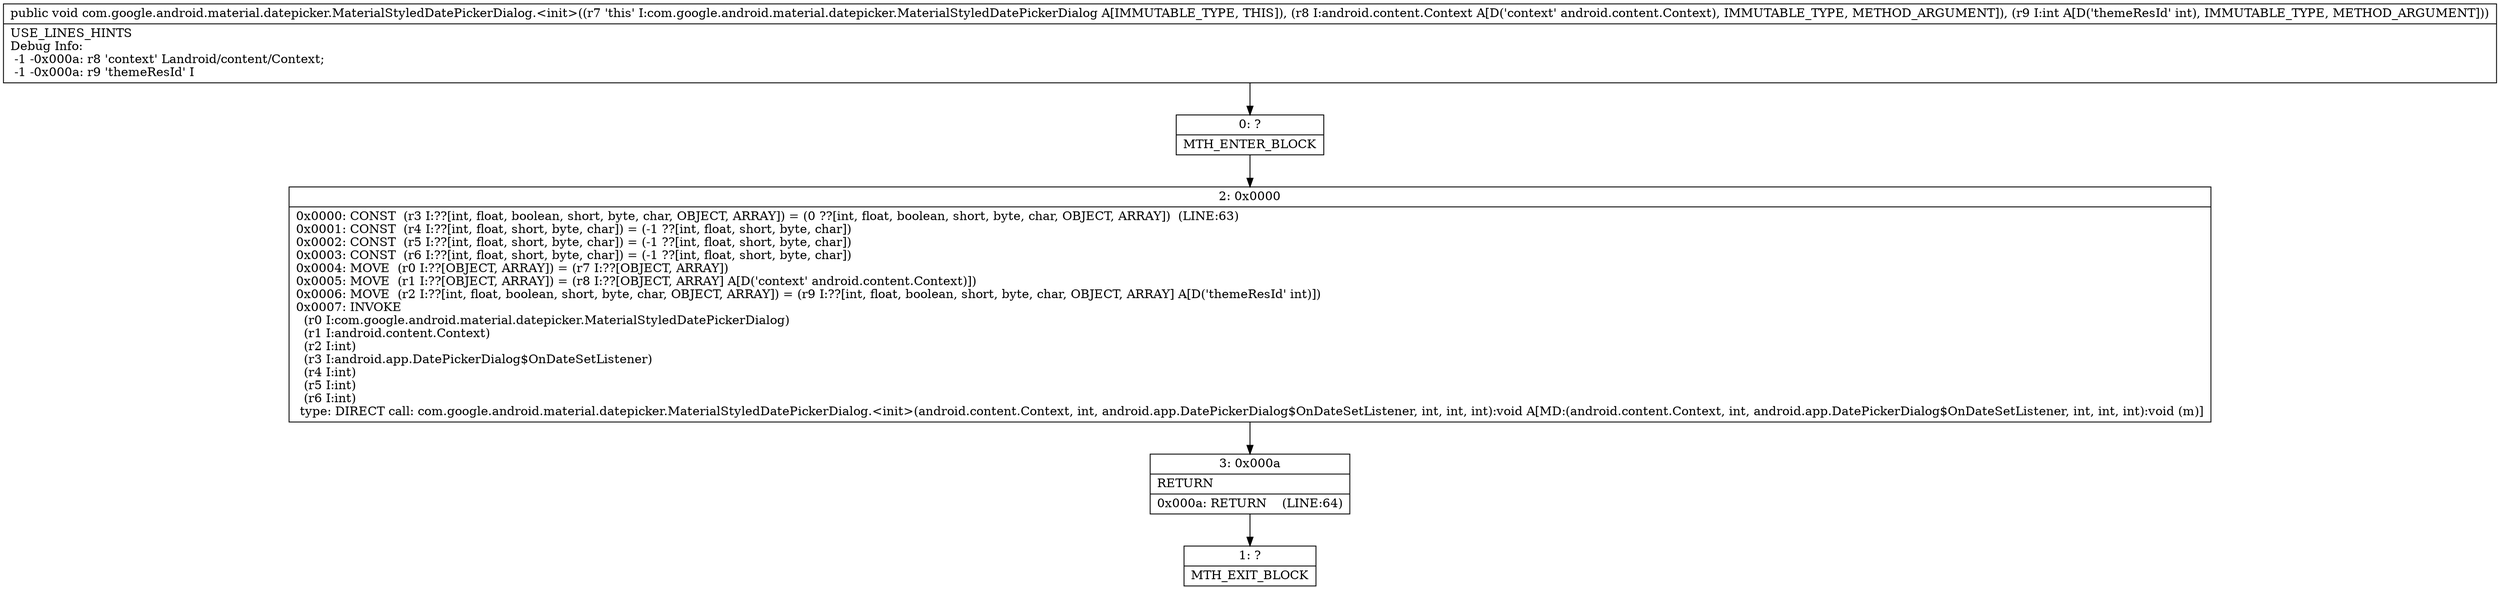 digraph "CFG forcom.google.android.material.datepicker.MaterialStyledDatePickerDialog.\<init\>(Landroid\/content\/Context;I)V" {
Node_0 [shape=record,label="{0\:\ ?|MTH_ENTER_BLOCK\l}"];
Node_2 [shape=record,label="{2\:\ 0x0000|0x0000: CONST  (r3 I:??[int, float, boolean, short, byte, char, OBJECT, ARRAY]) = (0 ??[int, float, boolean, short, byte, char, OBJECT, ARRAY])  (LINE:63)\l0x0001: CONST  (r4 I:??[int, float, short, byte, char]) = (\-1 ??[int, float, short, byte, char]) \l0x0002: CONST  (r5 I:??[int, float, short, byte, char]) = (\-1 ??[int, float, short, byte, char]) \l0x0003: CONST  (r6 I:??[int, float, short, byte, char]) = (\-1 ??[int, float, short, byte, char]) \l0x0004: MOVE  (r0 I:??[OBJECT, ARRAY]) = (r7 I:??[OBJECT, ARRAY]) \l0x0005: MOVE  (r1 I:??[OBJECT, ARRAY]) = (r8 I:??[OBJECT, ARRAY] A[D('context' android.content.Context)]) \l0x0006: MOVE  (r2 I:??[int, float, boolean, short, byte, char, OBJECT, ARRAY]) = (r9 I:??[int, float, boolean, short, byte, char, OBJECT, ARRAY] A[D('themeResId' int)]) \l0x0007: INVOKE  \l  (r0 I:com.google.android.material.datepicker.MaterialStyledDatePickerDialog)\l  (r1 I:android.content.Context)\l  (r2 I:int)\l  (r3 I:android.app.DatePickerDialog$OnDateSetListener)\l  (r4 I:int)\l  (r5 I:int)\l  (r6 I:int)\l type: DIRECT call: com.google.android.material.datepicker.MaterialStyledDatePickerDialog.\<init\>(android.content.Context, int, android.app.DatePickerDialog$OnDateSetListener, int, int, int):void A[MD:(android.content.Context, int, android.app.DatePickerDialog$OnDateSetListener, int, int, int):void (m)]\l}"];
Node_3 [shape=record,label="{3\:\ 0x000a|RETURN\l|0x000a: RETURN    (LINE:64)\l}"];
Node_1 [shape=record,label="{1\:\ ?|MTH_EXIT_BLOCK\l}"];
MethodNode[shape=record,label="{public void com.google.android.material.datepicker.MaterialStyledDatePickerDialog.\<init\>((r7 'this' I:com.google.android.material.datepicker.MaterialStyledDatePickerDialog A[IMMUTABLE_TYPE, THIS]), (r8 I:android.content.Context A[D('context' android.content.Context), IMMUTABLE_TYPE, METHOD_ARGUMENT]), (r9 I:int A[D('themeResId' int), IMMUTABLE_TYPE, METHOD_ARGUMENT]))  | USE_LINES_HINTS\lDebug Info:\l  \-1 \-0x000a: r8 'context' Landroid\/content\/Context;\l  \-1 \-0x000a: r9 'themeResId' I\l}"];
MethodNode -> Node_0;Node_0 -> Node_2;
Node_2 -> Node_3;
Node_3 -> Node_1;
}

